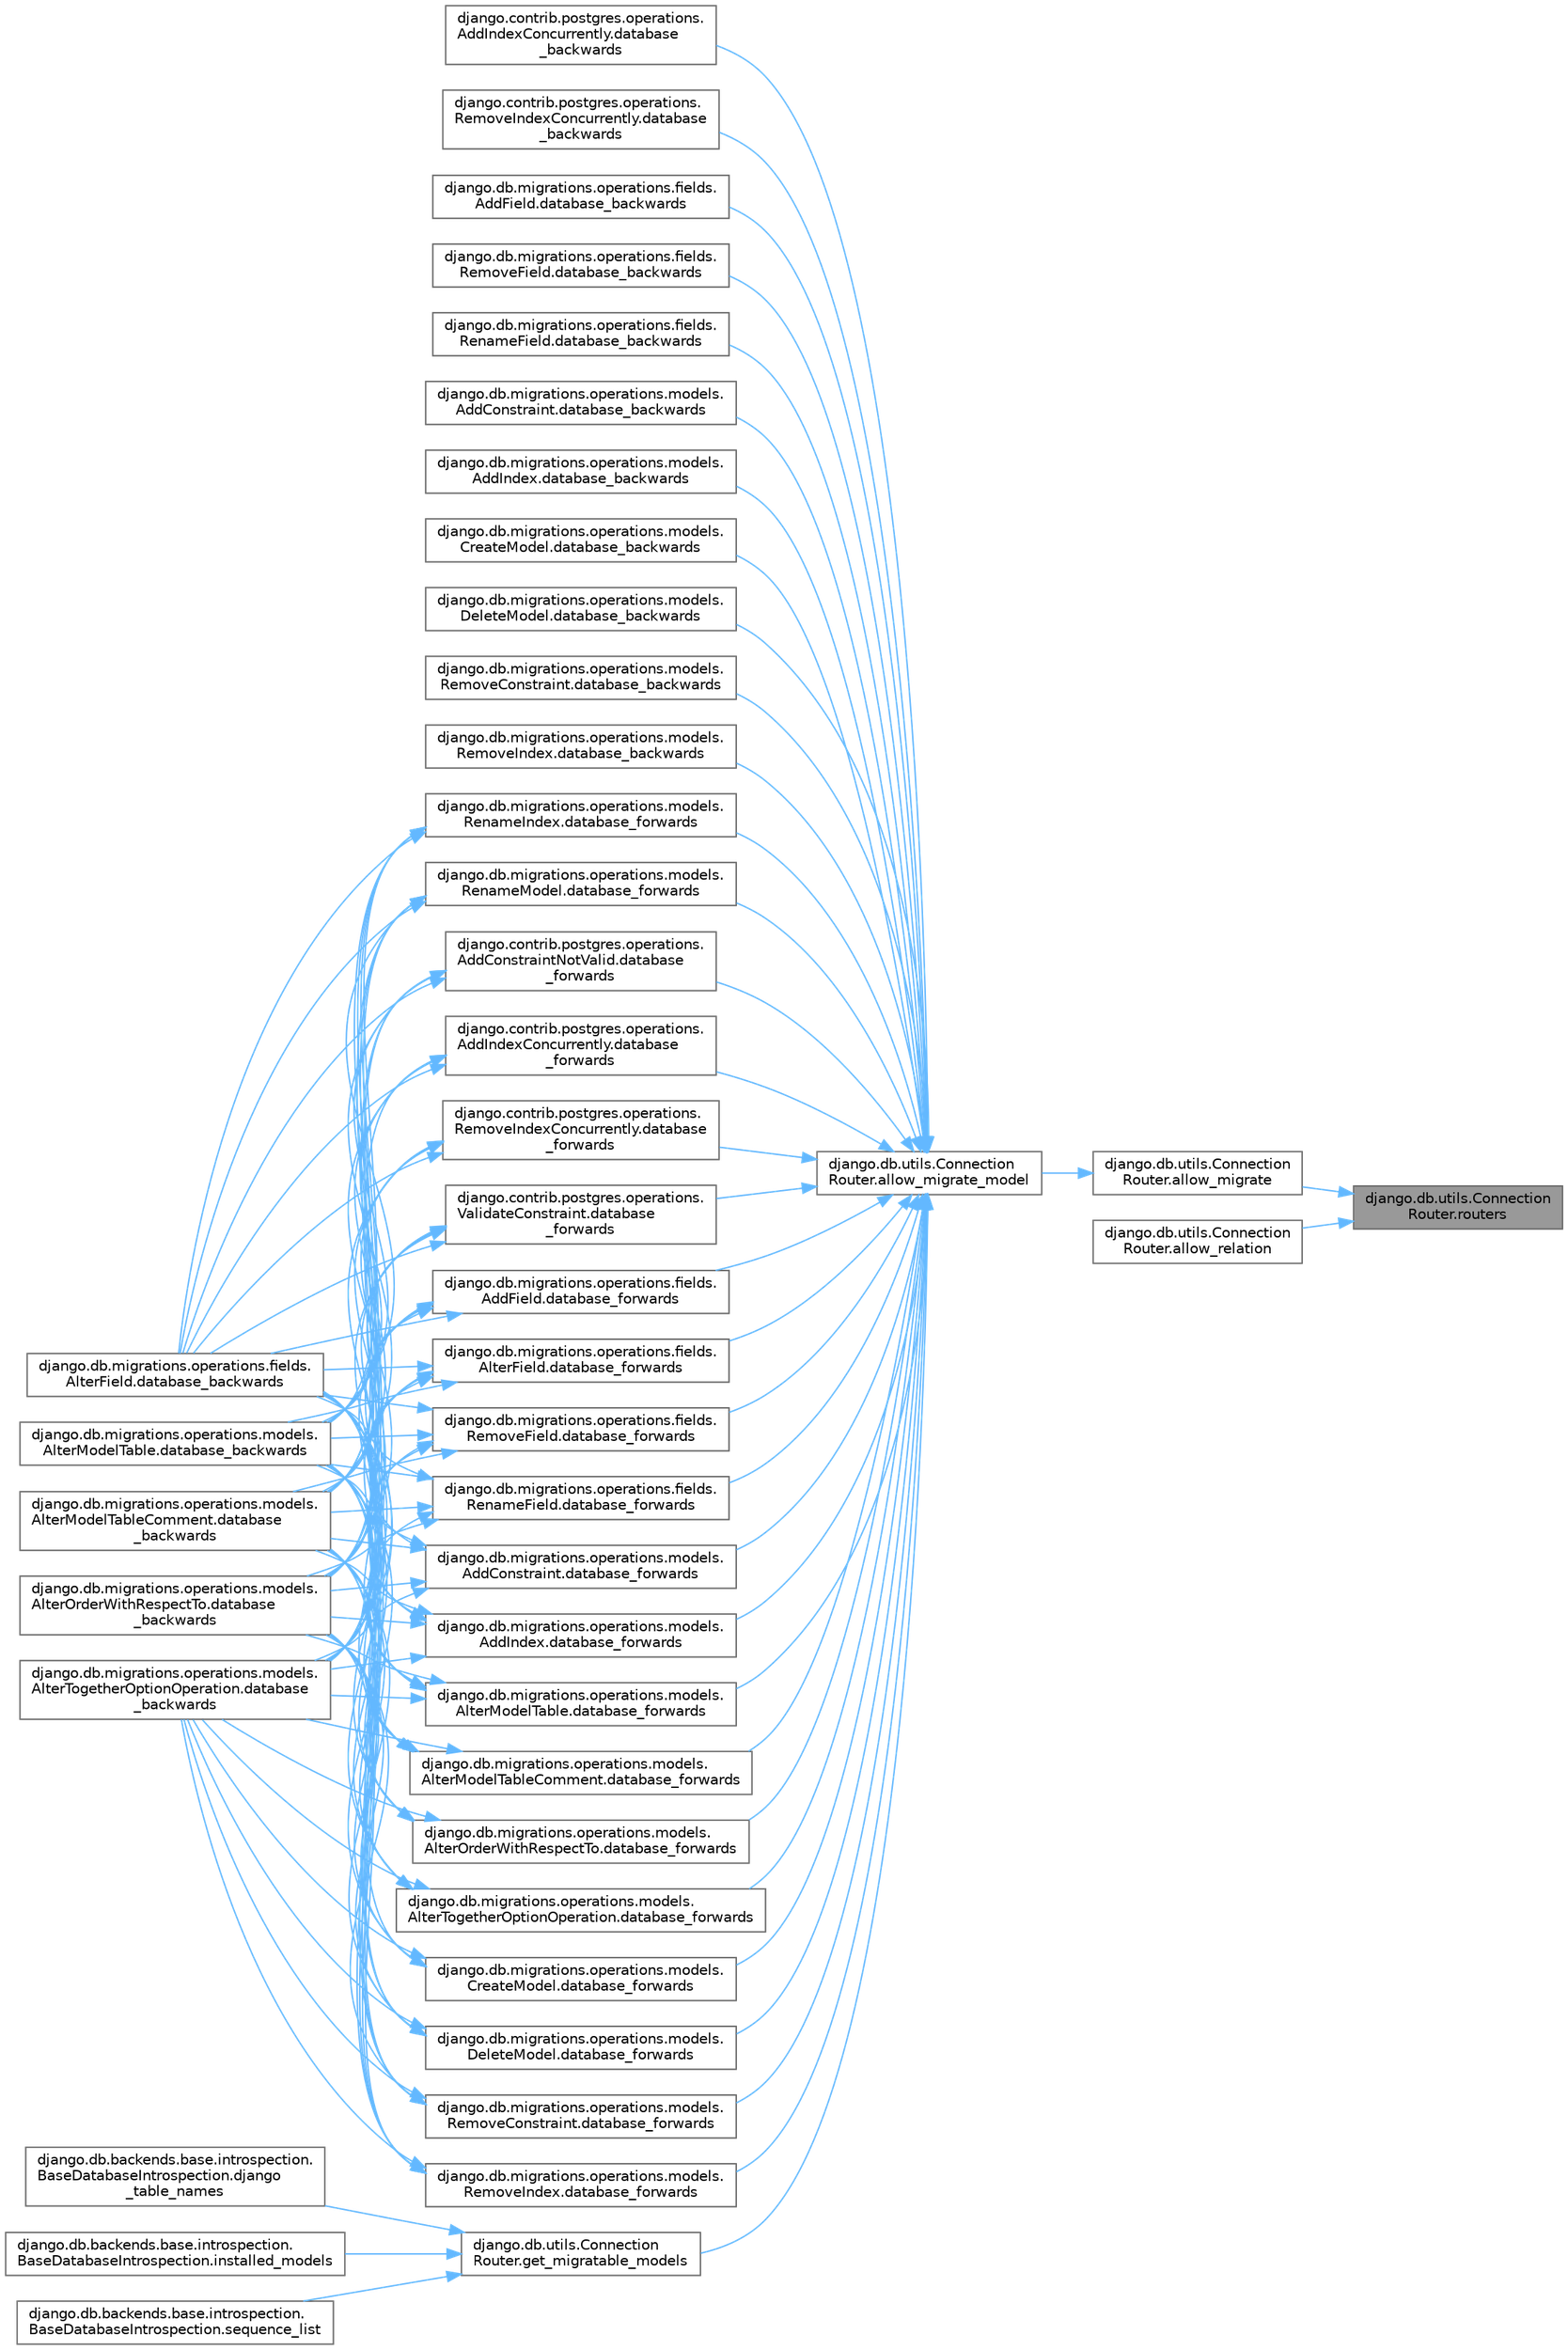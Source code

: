 digraph "django.db.utils.ConnectionRouter.routers"
{
 // LATEX_PDF_SIZE
  bgcolor="transparent";
  edge [fontname=Helvetica,fontsize=10,labelfontname=Helvetica,labelfontsize=10];
  node [fontname=Helvetica,fontsize=10,shape=box,height=0.2,width=0.4];
  rankdir="RL";
  Node1 [id="Node000001",label="django.db.utils.Connection\lRouter.routers",height=0.2,width=0.4,color="gray40", fillcolor="grey60", style="filled", fontcolor="black",tooltip=" "];
  Node1 -> Node2 [id="edge1_Node000001_Node000002",dir="back",color="steelblue1",style="solid",tooltip=" "];
  Node2 [id="Node000002",label="django.db.utils.Connection\lRouter.allow_migrate",height=0.2,width=0.4,color="grey40", fillcolor="white", style="filled",URL="$classdjango_1_1db_1_1utils_1_1_connection_router.html#a05dfcfc3342bd064f71d69e9abcae2fd",tooltip=" "];
  Node2 -> Node3 [id="edge2_Node000002_Node000003",dir="back",color="steelblue1",style="solid",tooltip=" "];
  Node3 [id="Node000003",label="django.db.utils.Connection\lRouter.allow_migrate_model",height=0.2,width=0.4,color="grey40", fillcolor="white", style="filled",URL="$classdjango_1_1db_1_1utils_1_1_connection_router.html#affc0a7f7419e1ae0ad00101310abfc5f",tooltip=" "];
  Node3 -> Node4 [id="edge3_Node000003_Node000004",dir="back",color="steelblue1",style="solid",tooltip=" "];
  Node4 [id="Node000004",label="django.contrib.postgres.operations.\lAddIndexConcurrently.database\l_backwards",height=0.2,width=0.4,color="grey40", fillcolor="white", style="filled",URL="$classdjango_1_1contrib_1_1postgres_1_1operations_1_1_add_index_concurrently.html#af21e81c4c8073e6ce6da2490487f417f",tooltip=" "];
  Node3 -> Node5 [id="edge4_Node000003_Node000005",dir="back",color="steelblue1",style="solid",tooltip=" "];
  Node5 [id="Node000005",label="django.contrib.postgres.operations.\lRemoveIndexConcurrently.database\l_backwards",height=0.2,width=0.4,color="grey40", fillcolor="white", style="filled",URL="$classdjango_1_1contrib_1_1postgres_1_1operations_1_1_remove_index_concurrently.html#ab5ec0fb73cfee85b45d4bd176b042ca5",tooltip=" "];
  Node3 -> Node6 [id="edge5_Node000003_Node000006",dir="back",color="steelblue1",style="solid",tooltip=" "];
  Node6 [id="Node000006",label="django.db.migrations.operations.fields.\lAddField.database_backwards",height=0.2,width=0.4,color="grey40", fillcolor="white", style="filled",URL="$classdjango_1_1db_1_1migrations_1_1operations_1_1fields_1_1_add_field.html#a617772ae0d09e12f38c6f7ec32d1a6ac",tooltip=" "];
  Node3 -> Node7 [id="edge6_Node000003_Node000007",dir="back",color="steelblue1",style="solid",tooltip=" "];
  Node7 [id="Node000007",label="django.db.migrations.operations.fields.\lRemoveField.database_backwards",height=0.2,width=0.4,color="grey40", fillcolor="white", style="filled",URL="$classdjango_1_1db_1_1migrations_1_1operations_1_1fields_1_1_remove_field.html#a1dd705c5296e9926b982be76a8c3593a",tooltip=" "];
  Node3 -> Node8 [id="edge7_Node000003_Node000008",dir="back",color="steelblue1",style="solid",tooltip=" "];
  Node8 [id="Node000008",label="django.db.migrations.operations.fields.\lRenameField.database_backwards",height=0.2,width=0.4,color="grey40", fillcolor="white", style="filled",URL="$classdjango_1_1db_1_1migrations_1_1operations_1_1fields_1_1_rename_field.html#a542122d5bebf16241d407d5e672609dd",tooltip=" "];
  Node3 -> Node9 [id="edge8_Node000003_Node000009",dir="back",color="steelblue1",style="solid",tooltip=" "];
  Node9 [id="Node000009",label="django.db.migrations.operations.models.\lAddConstraint.database_backwards",height=0.2,width=0.4,color="grey40", fillcolor="white", style="filled",URL="$classdjango_1_1db_1_1migrations_1_1operations_1_1models_1_1_add_constraint.html#a3ca96f52475d231669cb7a33c12fd62c",tooltip=" "];
  Node3 -> Node10 [id="edge9_Node000003_Node000010",dir="back",color="steelblue1",style="solid",tooltip=" "];
  Node10 [id="Node000010",label="django.db.migrations.operations.models.\lAddIndex.database_backwards",height=0.2,width=0.4,color="grey40", fillcolor="white", style="filled",URL="$classdjango_1_1db_1_1migrations_1_1operations_1_1models_1_1_add_index.html#a8bf2b8a59248b5f1e13a4f93f478d5fc",tooltip=" "];
  Node3 -> Node11 [id="edge10_Node000003_Node000011",dir="back",color="steelblue1",style="solid",tooltip=" "];
  Node11 [id="Node000011",label="django.db.migrations.operations.models.\lCreateModel.database_backwards",height=0.2,width=0.4,color="grey40", fillcolor="white", style="filled",URL="$classdjango_1_1db_1_1migrations_1_1operations_1_1models_1_1_create_model.html#abdab1b0c6b789f4417f4bc04b8cc976a",tooltip=" "];
  Node3 -> Node12 [id="edge11_Node000003_Node000012",dir="back",color="steelblue1",style="solid",tooltip=" "];
  Node12 [id="Node000012",label="django.db.migrations.operations.models.\lDeleteModel.database_backwards",height=0.2,width=0.4,color="grey40", fillcolor="white", style="filled",URL="$classdjango_1_1db_1_1migrations_1_1operations_1_1models_1_1_delete_model.html#a9a17b1cdfdd4e4d2f52b54d172fb1da7",tooltip=" "];
  Node3 -> Node13 [id="edge12_Node000003_Node000013",dir="back",color="steelblue1",style="solid",tooltip=" "];
  Node13 [id="Node000013",label="django.db.migrations.operations.models.\lRemoveConstraint.database_backwards",height=0.2,width=0.4,color="grey40", fillcolor="white", style="filled",URL="$classdjango_1_1db_1_1migrations_1_1operations_1_1models_1_1_remove_constraint.html#a0e17e967c6d8962c9710d45917e38648",tooltip=" "];
  Node3 -> Node14 [id="edge13_Node000003_Node000014",dir="back",color="steelblue1",style="solid",tooltip=" "];
  Node14 [id="Node000014",label="django.db.migrations.operations.models.\lRemoveIndex.database_backwards",height=0.2,width=0.4,color="grey40", fillcolor="white", style="filled",URL="$classdjango_1_1db_1_1migrations_1_1operations_1_1models_1_1_remove_index.html#a9f448190a82560df3de24ac76c50e63d",tooltip=" "];
  Node3 -> Node15 [id="edge14_Node000003_Node000015",dir="back",color="steelblue1",style="solid",tooltip=" "];
  Node15 [id="Node000015",label="django.contrib.postgres.operations.\lAddConstraintNotValid.database\l_forwards",height=0.2,width=0.4,color="grey40", fillcolor="white", style="filled",URL="$classdjango_1_1contrib_1_1postgres_1_1operations_1_1_add_constraint_not_valid.html#afbf3234c4884fc267a11e5ac5e484570",tooltip=" "];
  Node15 -> Node16 [id="edge15_Node000015_Node000016",dir="back",color="steelblue1",style="solid",tooltip=" "];
  Node16 [id="Node000016",label="django.db.migrations.operations.fields.\lAlterField.database_backwards",height=0.2,width=0.4,color="grey40", fillcolor="white", style="filled",URL="$classdjango_1_1db_1_1migrations_1_1operations_1_1fields_1_1_alter_field.html#af41d306fe640bb14569cf43fe8b41af3",tooltip=" "];
  Node15 -> Node17 [id="edge16_Node000015_Node000017",dir="back",color="steelblue1",style="solid",tooltip=" "];
  Node17 [id="Node000017",label="django.db.migrations.operations.models.\lAlterModelTable.database_backwards",height=0.2,width=0.4,color="grey40", fillcolor="white", style="filled",URL="$classdjango_1_1db_1_1migrations_1_1operations_1_1models_1_1_alter_model_table.html#a6c3c31781797b433b002963aeedc15b5",tooltip=" "];
  Node15 -> Node18 [id="edge17_Node000015_Node000018",dir="back",color="steelblue1",style="solid",tooltip=" "];
  Node18 [id="Node000018",label="django.db.migrations.operations.models.\lAlterModelTableComment.database\l_backwards",height=0.2,width=0.4,color="grey40", fillcolor="white", style="filled",URL="$classdjango_1_1db_1_1migrations_1_1operations_1_1models_1_1_alter_model_table_comment.html#ad61c31d6692ba43f6244968bd46c66bc",tooltip=" "];
  Node15 -> Node19 [id="edge18_Node000015_Node000019",dir="back",color="steelblue1",style="solid",tooltip=" "];
  Node19 [id="Node000019",label="django.db.migrations.operations.models.\lAlterOrderWithRespectTo.database\l_backwards",height=0.2,width=0.4,color="grey40", fillcolor="white", style="filled",URL="$classdjango_1_1db_1_1migrations_1_1operations_1_1models_1_1_alter_order_with_respect_to.html#a358586d3cb9f6d1bed1eddacdd7372c1",tooltip=" "];
  Node15 -> Node20 [id="edge19_Node000015_Node000020",dir="back",color="steelblue1",style="solid",tooltip=" "];
  Node20 [id="Node000020",label="django.db.migrations.operations.models.\lAlterTogetherOptionOperation.database\l_backwards",height=0.2,width=0.4,color="grey40", fillcolor="white", style="filled",URL="$classdjango_1_1db_1_1migrations_1_1operations_1_1models_1_1_alter_together_option_operation.html#a83db8cf03bf5eaf62f5c3193adb0a231",tooltip=" "];
  Node3 -> Node21 [id="edge20_Node000003_Node000021",dir="back",color="steelblue1",style="solid",tooltip=" "];
  Node21 [id="Node000021",label="django.contrib.postgres.operations.\lAddIndexConcurrently.database\l_forwards",height=0.2,width=0.4,color="grey40", fillcolor="white", style="filled",URL="$classdjango_1_1contrib_1_1postgres_1_1operations_1_1_add_index_concurrently.html#a8ec012821c529fb57013caf48384ee76",tooltip=" "];
  Node21 -> Node16 [id="edge21_Node000021_Node000016",dir="back",color="steelblue1",style="solid",tooltip=" "];
  Node21 -> Node17 [id="edge22_Node000021_Node000017",dir="back",color="steelblue1",style="solid",tooltip=" "];
  Node21 -> Node18 [id="edge23_Node000021_Node000018",dir="back",color="steelblue1",style="solid",tooltip=" "];
  Node21 -> Node19 [id="edge24_Node000021_Node000019",dir="back",color="steelblue1",style="solid",tooltip=" "];
  Node21 -> Node20 [id="edge25_Node000021_Node000020",dir="back",color="steelblue1",style="solid",tooltip=" "];
  Node3 -> Node22 [id="edge26_Node000003_Node000022",dir="back",color="steelblue1",style="solid",tooltip=" "];
  Node22 [id="Node000022",label="django.contrib.postgres.operations.\lRemoveIndexConcurrently.database\l_forwards",height=0.2,width=0.4,color="grey40", fillcolor="white", style="filled",URL="$classdjango_1_1contrib_1_1postgres_1_1operations_1_1_remove_index_concurrently.html#a17722bad27bd8f0d156f78f97b3dfaaa",tooltip=" "];
  Node22 -> Node16 [id="edge27_Node000022_Node000016",dir="back",color="steelblue1",style="solid",tooltip=" "];
  Node22 -> Node17 [id="edge28_Node000022_Node000017",dir="back",color="steelblue1",style="solid",tooltip=" "];
  Node22 -> Node18 [id="edge29_Node000022_Node000018",dir="back",color="steelblue1",style="solid",tooltip=" "];
  Node22 -> Node19 [id="edge30_Node000022_Node000019",dir="back",color="steelblue1",style="solid",tooltip=" "];
  Node22 -> Node20 [id="edge31_Node000022_Node000020",dir="back",color="steelblue1",style="solid",tooltip=" "];
  Node3 -> Node23 [id="edge32_Node000003_Node000023",dir="back",color="steelblue1",style="solid",tooltip=" "];
  Node23 [id="Node000023",label="django.contrib.postgres.operations.\lValidateConstraint.database\l_forwards",height=0.2,width=0.4,color="grey40", fillcolor="white", style="filled",URL="$classdjango_1_1contrib_1_1postgres_1_1operations_1_1_validate_constraint.html#ab798a6a173e826d06d2816b0c5468760",tooltip=" "];
  Node23 -> Node16 [id="edge33_Node000023_Node000016",dir="back",color="steelblue1",style="solid",tooltip=" "];
  Node23 -> Node17 [id="edge34_Node000023_Node000017",dir="back",color="steelblue1",style="solid",tooltip=" "];
  Node23 -> Node18 [id="edge35_Node000023_Node000018",dir="back",color="steelblue1",style="solid",tooltip=" "];
  Node23 -> Node19 [id="edge36_Node000023_Node000019",dir="back",color="steelblue1",style="solid",tooltip=" "];
  Node23 -> Node20 [id="edge37_Node000023_Node000020",dir="back",color="steelblue1",style="solid",tooltip=" "];
  Node3 -> Node24 [id="edge38_Node000003_Node000024",dir="back",color="steelblue1",style="solid",tooltip=" "];
  Node24 [id="Node000024",label="django.db.migrations.operations.fields.\lAddField.database_forwards",height=0.2,width=0.4,color="grey40", fillcolor="white", style="filled",URL="$classdjango_1_1db_1_1migrations_1_1operations_1_1fields_1_1_add_field.html#adf3924e3df09a234aeb61de2490105ac",tooltip=" "];
  Node24 -> Node16 [id="edge39_Node000024_Node000016",dir="back",color="steelblue1",style="solid",tooltip=" "];
  Node24 -> Node17 [id="edge40_Node000024_Node000017",dir="back",color="steelblue1",style="solid",tooltip=" "];
  Node24 -> Node18 [id="edge41_Node000024_Node000018",dir="back",color="steelblue1",style="solid",tooltip=" "];
  Node24 -> Node19 [id="edge42_Node000024_Node000019",dir="back",color="steelblue1",style="solid",tooltip=" "];
  Node24 -> Node20 [id="edge43_Node000024_Node000020",dir="back",color="steelblue1",style="solid",tooltip=" "];
  Node3 -> Node25 [id="edge44_Node000003_Node000025",dir="back",color="steelblue1",style="solid",tooltip=" "];
  Node25 [id="Node000025",label="django.db.migrations.operations.fields.\lAlterField.database_forwards",height=0.2,width=0.4,color="grey40", fillcolor="white", style="filled",URL="$classdjango_1_1db_1_1migrations_1_1operations_1_1fields_1_1_alter_field.html#ad61960942f8bf4e2b42434aa43389d9b",tooltip=" "];
  Node25 -> Node16 [id="edge45_Node000025_Node000016",dir="back",color="steelblue1",style="solid",tooltip=" "];
  Node25 -> Node17 [id="edge46_Node000025_Node000017",dir="back",color="steelblue1",style="solid",tooltip=" "];
  Node25 -> Node18 [id="edge47_Node000025_Node000018",dir="back",color="steelblue1",style="solid",tooltip=" "];
  Node25 -> Node19 [id="edge48_Node000025_Node000019",dir="back",color="steelblue1",style="solid",tooltip=" "];
  Node25 -> Node20 [id="edge49_Node000025_Node000020",dir="back",color="steelblue1",style="solid",tooltip=" "];
  Node3 -> Node26 [id="edge50_Node000003_Node000026",dir="back",color="steelblue1",style="solid",tooltip=" "];
  Node26 [id="Node000026",label="django.db.migrations.operations.fields.\lRemoveField.database_forwards",height=0.2,width=0.4,color="grey40", fillcolor="white", style="filled",URL="$classdjango_1_1db_1_1migrations_1_1operations_1_1fields_1_1_remove_field.html#ac4572aea0b6ef3a12e8d3c2f237c411a",tooltip=" "];
  Node26 -> Node16 [id="edge51_Node000026_Node000016",dir="back",color="steelblue1",style="solid",tooltip=" "];
  Node26 -> Node17 [id="edge52_Node000026_Node000017",dir="back",color="steelblue1",style="solid",tooltip=" "];
  Node26 -> Node18 [id="edge53_Node000026_Node000018",dir="back",color="steelblue1",style="solid",tooltip=" "];
  Node26 -> Node19 [id="edge54_Node000026_Node000019",dir="back",color="steelblue1",style="solid",tooltip=" "];
  Node26 -> Node20 [id="edge55_Node000026_Node000020",dir="back",color="steelblue1",style="solid",tooltip=" "];
  Node3 -> Node27 [id="edge56_Node000003_Node000027",dir="back",color="steelblue1",style="solid",tooltip=" "];
  Node27 [id="Node000027",label="django.db.migrations.operations.fields.\lRenameField.database_forwards",height=0.2,width=0.4,color="grey40", fillcolor="white", style="filled",URL="$classdjango_1_1db_1_1migrations_1_1operations_1_1fields_1_1_rename_field.html#a9e66c07705fccd0aa47e8b41ca80d52f",tooltip=" "];
  Node27 -> Node16 [id="edge57_Node000027_Node000016",dir="back",color="steelblue1",style="solid",tooltip=" "];
  Node27 -> Node17 [id="edge58_Node000027_Node000017",dir="back",color="steelblue1",style="solid",tooltip=" "];
  Node27 -> Node18 [id="edge59_Node000027_Node000018",dir="back",color="steelblue1",style="solid",tooltip=" "];
  Node27 -> Node19 [id="edge60_Node000027_Node000019",dir="back",color="steelblue1",style="solid",tooltip=" "];
  Node27 -> Node20 [id="edge61_Node000027_Node000020",dir="back",color="steelblue1",style="solid",tooltip=" "];
  Node3 -> Node28 [id="edge62_Node000003_Node000028",dir="back",color="steelblue1",style="solid",tooltip=" "];
  Node28 [id="Node000028",label="django.db.migrations.operations.models.\lAddConstraint.database_forwards",height=0.2,width=0.4,color="grey40", fillcolor="white", style="filled",URL="$classdjango_1_1db_1_1migrations_1_1operations_1_1models_1_1_add_constraint.html#a480337b0117ef1689eedeaf3a4d2d184",tooltip=" "];
  Node28 -> Node16 [id="edge63_Node000028_Node000016",dir="back",color="steelblue1",style="solid",tooltip=" "];
  Node28 -> Node17 [id="edge64_Node000028_Node000017",dir="back",color="steelblue1",style="solid",tooltip=" "];
  Node28 -> Node18 [id="edge65_Node000028_Node000018",dir="back",color="steelblue1",style="solid",tooltip=" "];
  Node28 -> Node19 [id="edge66_Node000028_Node000019",dir="back",color="steelblue1",style="solid",tooltip=" "];
  Node28 -> Node20 [id="edge67_Node000028_Node000020",dir="back",color="steelblue1",style="solid",tooltip=" "];
  Node3 -> Node29 [id="edge68_Node000003_Node000029",dir="back",color="steelblue1",style="solid",tooltip=" "];
  Node29 [id="Node000029",label="django.db.migrations.operations.models.\lAddIndex.database_forwards",height=0.2,width=0.4,color="grey40", fillcolor="white", style="filled",URL="$classdjango_1_1db_1_1migrations_1_1operations_1_1models_1_1_add_index.html#a494d51a94cc4a5de6355df751929c35d",tooltip=" "];
  Node29 -> Node16 [id="edge69_Node000029_Node000016",dir="back",color="steelblue1",style="solid",tooltip=" "];
  Node29 -> Node17 [id="edge70_Node000029_Node000017",dir="back",color="steelblue1",style="solid",tooltip=" "];
  Node29 -> Node18 [id="edge71_Node000029_Node000018",dir="back",color="steelblue1",style="solid",tooltip=" "];
  Node29 -> Node19 [id="edge72_Node000029_Node000019",dir="back",color="steelblue1",style="solid",tooltip=" "];
  Node29 -> Node20 [id="edge73_Node000029_Node000020",dir="back",color="steelblue1",style="solid",tooltip=" "];
  Node3 -> Node30 [id="edge74_Node000003_Node000030",dir="back",color="steelblue1",style="solid",tooltip=" "];
  Node30 [id="Node000030",label="django.db.migrations.operations.models.\lAlterModelTable.database_forwards",height=0.2,width=0.4,color="grey40", fillcolor="white", style="filled",URL="$classdjango_1_1db_1_1migrations_1_1operations_1_1models_1_1_alter_model_table.html#ac970e63f457eca5ea9e39a6f2339dac8",tooltip=" "];
  Node30 -> Node16 [id="edge75_Node000030_Node000016",dir="back",color="steelblue1",style="solid",tooltip=" "];
  Node30 -> Node17 [id="edge76_Node000030_Node000017",dir="back",color="steelblue1",style="solid",tooltip=" "];
  Node30 -> Node18 [id="edge77_Node000030_Node000018",dir="back",color="steelblue1",style="solid",tooltip=" "];
  Node30 -> Node19 [id="edge78_Node000030_Node000019",dir="back",color="steelblue1",style="solid",tooltip=" "];
  Node30 -> Node20 [id="edge79_Node000030_Node000020",dir="back",color="steelblue1",style="solid",tooltip=" "];
  Node3 -> Node31 [id="edge80_Node000003_Node000031",dir="back",color="steelblue1",style="solid",tooltip=" "];
  Node31 [id="Node000031",label="django.db.migrations.operations.models.\lAlterModelTableComment.database_forwards",height=0.2,width=0.4,color="grey40", fillcolor="white", style="filled",URL="$classdjango_1_1db_1_1migrations_1_1operations_1_1models_1_1_alter_model_table_comment.html#a21d27efbaf1822f6eb3d7a312a41025e",tooltip=" "];
  Node31 -> Node16 [id="edge81_Node000031_Node000016",dir="back",color="steelblue1",style="solid",tooltip=" "];
  Node31 -> Node17 [id="edge82_Node000031_Node000017",dir="back",color="steelblue1",style="solid",tooltip=" "];
  Node31 -> Node18 [id="edge83_Node000031_Node000018",dir="back",color="steelblue1",style="solid",tooltip=" "];
  Node31 -> Node19 [id="edge84_Node000031_Node000019",dir="back",color="steelblue1",style="solid",tooltip=" "];
  Node31 -> Node20 [id="edge85_Node000031_Node000020",dir="back",color="steelblue1",style="solid",tooltip=" "];
  Node3 -> Node32 [id="edge86_Node000003_Node000032",dir="back",color="steelblue1",style="solid",tooltip=" "];
  Node32 [id="Node000032",label="django.db.migrations.operations.models.\lAlterOrderWithRespectTo.database_forwards",height=0.2,width=0.4,color="grey40", fillcolor="white", style="filled",URL="$classdjango_1_1db_1_1migrations_1_1operations_1_1models_1_1_alter_order_with_respect_to.html#a4e17e9e20ef204f594d92752c4471448",tooltip=" "];
  Node32 -> Node16 [id="edge87_Node000032_Node000016",dir="back",color="steelblue1",style="solid",tooltip=" "];
  Node32 -> Node17 [id="edge88_Node000032_Node000017",dir="back",color="steelblue1",style="solid",tooltip=" "];
  Node32 -> Node18 [id="edge89_Node000032_Node000018",dir="back",color="steelblue1",style="solid",tooltip=" "];
  Node32 -> Node19 [id="edge90_Node000032_Node000019",dir="back",color="steelblue1",style="solid",tooltip=" "];
  Node32 -> Node20 [id="edge91_Node000032_Node000020",dir="back",color="steelblue1",style="solid",tooltip=" "];
  Node3 -> Node33 [id="edge92_Node000003_Node000033",dir="back",color="steelblue1",style="solid",tooltip=" "];
  Node33 [id="Node000033",label="django.db.migrations.operations.models.\lAlterTogetherOptionOperation.database_forwards",height=0.2,width=0.4,color="grey40", fillcolor="white", style="filled",URL="$classdjango_1_1db_1_1migrations_1_1operations_1_1models_1_1_alter_together_option_operation.html#a0c22a821e9eda96c8ddd38e3035a5f63",tooltip=" "];
  Node33 -> Node16 [id="edge93_Node000033_Node000016",dir="back",color="steelblue1",style="solid",tooltip=" "];
  Node33 -> Node17 [id="edge94_Node000033_Node000017",dir="back",color="steelblue1",style="solid",tooltip=" "];
  Node33 -> Node18 [id="edge95_Node000033_Node000018",dir="back",color="steelblue1",style="solid",tooltip=" "];
  Node33 -> Node19 [id="edge96_Node000033_Node000019",dir="back",color="steelblue1",style="solid",tooltip=" "];
  Node33 -> Node20 [id="edge97_Node000033_Node000020",dir="back",color="steelblue1",style="solid",tooltip=" "];
  Node3 -> Node34 [id="edge98_Node000003_Node000034",dir="back",color="steelblue1",style="solid",tooltip=" "];
  Node34 [id="Node000034",label="django.db.migrations.operations.models.\lCreateModel.database_forwards",height=0.2,width=0.4,color="grey40", fillcolor="white", style="filled",URL="$classdjango_1_1db_1_1migrations_1_1operations_1_1models_1_1_create_model.html#ac83eb27642b612cff8a10d40aa5160a4",tooltip=" "];
  Node34 -> Node16 [id="edge99_Node000034_Node000016",dir="back",color="steelblue1",style="solid",tooltip=" "];
  Node34 -> Node17 [id="edge100_Node000034_Node000017",dir="back",color="steelblue1",style="solid",tooltip=" "];
  Node34 -> Node18 [id="edge101_Node000034_Node000018",dir="back",color="steelblue1",style="solid",tooltip=" "];
  Node34 -> Node19 [id="edge102_Node000034_Node000019",dir="back",color="steelblue1",style="solid",tooltip=" "];
  Node34 -> Node20 [id="edge103_Node000034_Node000020",dir="back",color="steelblue1",style="solid",tooltip=" "];
  Node3 -> Node35 [id="edge104_Node000003_Node000035",dir="back",color="steelblue1",style="solid",tooltip=" "];
  Node35 [id="Node000035",label="django.db.migrations.operations.models.\lDeleteModel.database_forwards",height=0.2,width=0.4,color="grey40", fillcolor="white", style="filled",URL="$classdjango_1_1db_1_1migrations_1_1operations_1_1models_1_1_delete_model.html#aaa1256c5c07e7d45ff686b0f30df043c",tooltip=" "];
  Node35 -> Node16 [id="edge105_Node000035_Node000016",dir="back",color="steelblue1",style="solid",tooltip=" "];
  Node35 -> Node17 [id="edge106_Node000035_Node000017",dir="back",color="steelblue1",style="solid",tooltip=" "];
  Node35 -> Node18 [id="edge107_Node000035_Node000018",dir="back",color="steelblue1",style="solid",tooltip=" "];
  Node35 -> Node19 [id="edge108_Node000035_Node000019",dir="back",color="steelblue1",style="solid",tooltip=" "];
  Node35 -> Node20 [id="edge109_Node000035_Node000020",dir="back",color="steelblue1",style="solid",tooltip=" "];
  Node3 -> Node36 [id="edge110_Node000003_Node000036",dir="back",color="steelblue1",style="solid",tooltip=" "];
  Node36 [id="Node000036",label="django.db.migrations.operations.models.\lRemoveConstraint.database_forwards",height=0.2,width=0.4,color="grey40", fillcolor="white", style="filled",URL="$classdjango_1_1db_1_1migrations_1_1operations_1_1models_1_1_remove_constraint.html#a62e07ee362dceae6903230414631cccc",tooltip=" "];
  Node36 -> Node16 [id="edge111_Node000036_Node000016",dir="back",color="steelblue1",style="solid",tooltip=" "];
  Node36 -> Node17 [id="edge112_Node000036_Node000017",dir="back",color="steelblue1",style="solid",tooltip=" "];
  Node36 -> Node18 [id="edge113_Node000036_Node000018",dir="back",color="steelblue1",style="solid",tooltip=" "];
  Node36 -> Node19 [id="edge114_Node000036_Node000019",dir="back",color="steelblue1",style="solid",tooltip=" "];
  Node36 -> Node20 [id="edge115_Node000036_Node000020",dir="back",color="steelblue1",style="solid",tooltip=" "];
  Node3 -> Node37 [id="edge116_Node000003_Node000037",dir="back",color="steelblue1",style="solid",tooltip=" "];
  Node37 [id="Node000037",label="django.db.migrations.operations.models.\lRemoveIndex.database_forwards",height=0.2,width=0.4,color="grey40", fillcolor="white", style="filled",URL="$classdjango_1_1db_1_1migrations_1_1operations_1_1models_1_1_remove_index.html#a29c212a45763a50978dcf074512ea75b",tooltip=" "];
  Node37 -> Node16 [id="edge117_Node000037_Node000016",dir="back",color="steelblue1",style="solid",tooltip=" "];
  Node37 -> Node17 [id="edge118_Node000037_Node000017",dir="back",color="steelblue1",style="solid",tooltip=" "];
  Node37 -> Node18 [id="edge119_Node000037_Node000018",dir="back",color="steelblue1",style="solid",tooltip=" "];
  Node37 -> Node19 [id="edge120_Node000037_Node000019",dir="back",color="steelblue1",style="solid",tooltip=" "];
  Node37 -> Node20 [id="edge121_Node000037_Node000020",dir="back",color="steelblue1",style="solid",tooltip=" "];
  Node3 -> Node38 [id="edge122_Node000003_Node000038",dir="back",color="steelblue1",style="solid",tooltip=" "];
  Node38 [id="Node000038",label="django.db.migrations.operations.models.\lRenameIndex.database_forwards",height=0.2,width=0.4,color="grey40", fillcolor="white", style="filled",URL="$classdjango_1_1db_1_1migrations_1_1operations_1_1models_1_1_rename_index.html#a3896b4dc591125e33958936776e4ddd1",tooltip=" "];
  Node38 -> Node16 [id="edge123_Node000038_Node000016",dir="back",color="steelblue1",style="solid",tooltip=" "];
  Node38 -> Node17 [id="edge124_Node000038_Node000017",dir="back",color="steelblue1",style="solid",tooltip=" "];
  Node38 -> Node18 [id="edge125_Node000038_Node000018",dir="back",color="steelblue1",style="solid",tooltip=" "];
  Node38 -> Node19 [id="edge126_Node000038_Node000019",dir="back",color="steelblue1",style="solid",tooltip=" "];
  Node38 -> Node20 [id="edge127_Node000038_Node000020",dir="back",color="steelblue1",style="solid",tooltip=" "];
  Node3 -> Node39 [id="edge128_Node000003_Node000039",dir="back",color="steelblue1",style="solid",tooltip=" "];
  Node39 [id="Node000039",label="django.db.migrations.operations.models.\lRenameModel.database_forwards",height=0.2,width=0.4,color="grey40", fillcolor="white", style="filled",URL="$classdjango_1_1db_1_1migrations_1_1operations_1_1models_1_1_rename_model.html#af2a38bfdfb767e9f8837087b5c66ba07",tooltip=" "];
  Node39 -> Node16 [id="edge129_Node000039_Node000016",dir="back",color="steelblue1",style="solid",tooltip=" "];
  Node39 -> Node17 [id="edge130_Node000039_Node000017",dir="back",color="steelblue1",style="solid",tooltip=" "];
  Node39 -> Node18 [id="edge131_Node000039_Node000018",dir="back",color="steelblue1",style="solid",tooltip=" "];
  Node39 -> Node19 [id="edge132_Node000039_Node000019",dir="back",color="steelblue1",style="solid",tooltip=" "];
  Node39 -> Node20 [id="edge133_Node000039_Node000020",dir="back",color="steelblue1",style="solid",tooltip=" "];
  Node3 -> Node40 [id="edge134_Node000003_Node000040",dir="back",color="steelblue1",style="solid",tooltip=" "];
  Node40 [id="Node000040",label="django.db.utils.Connection\lRouter.get_migratable_models",height=0.2,width=0.4,color="grey40", fillcolor="white", style="filled",URL="$classdjango_1_1db_1_1utils_1_1_connection_router.html#a69f35761a8c424226d73f72e6dc21103",tooltip=" "];
  Node40 -> Node41 [id="edge135_Node000040_Node000041",dir="back",color="steelblue1",style="solid",tooltip=" "];
  Node41 [id="Node000041",label="django.db.backends.base.introspection.\lBaseDatabaseIntrospection.django\l_table_names",height=0.2,width=0.4,color="grey40", fillcolor="white", style="filled",URL="$classdjango_1_1db_1_1backends_1_1base_1_1introspection_1_1_base_database_introspection.html#a4e6933d7c00c046f28d6f306ad2b112f",tooltip=" "];
  Node40 -> Node42 [id="edge136_Node000040_Node000042",dir="back",color="steelblue1",style="solid",tooltip=" "];
  Node42 [id="Node000042",label="django.db.backends.base.introspection.\lBaseDatabaseIntrospection.installed_models",height=0.2,width=0.4,color="grey40", fillcolor="white", style="filled",URL="$classdjango_1_1db_1_1backends_1_1base_1_1introspection_1_1_base_database_introspection.html#a0505370473eb797309872d0e3962ae2c",tooltip=" "];
  Node40 -> Node43 [id="edge137_Node000040_Node000043",dir="back",color="steelblue1",style="solid",tooltip=" "];
  Node43 [id="Node000043",label="django.db.backends.base.introspection.\lBaseDatabaseIntrospection.sequence_list",height=0.2,width=0.4,color="grey40", fillcolor="white", style="filled",URL="$classdjango_1_1db_1_1backends_1_1base_1_1introspection_1_1_base_database_introspection.html#a082149e6b1bf2ffda8ce8a541bc386c0",tooltip=" "];
  Node1 -> Node44 [id="edge138_Node000001_Node000044",dir="back",color="steelblue1",style="solid",tooltip=" "];
  Node44 [id="Node000044",label="django.db.utils.Connection\lRouter.allow_relation",height=0.2,width=0.4,color="grey40", fillcolor="white", style="filled",URL="$classdjango_1_1db_1_1utils_1_1_connection_router.html#ae1a37943fd0172f7657d324e17375877",tooltip=" "];
}
